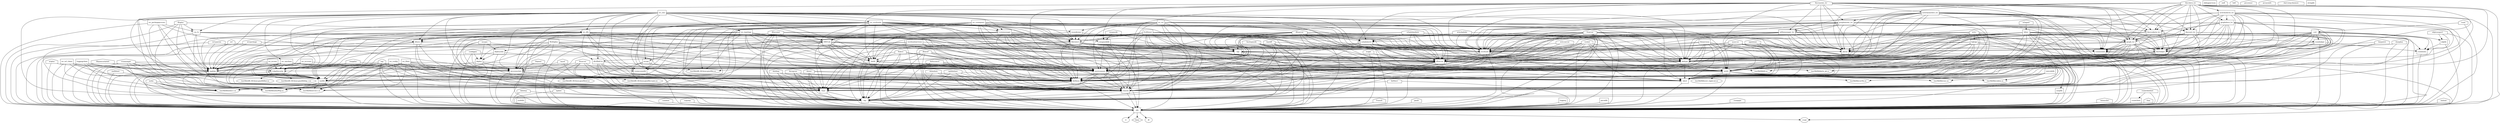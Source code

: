 digraph GG {
node [
  fontsize = "12"
];
    "node112" [ label="EclDirect" shape="polygon"];
    "node151" [ label="jlib" shape="polygon"];
    "node112" -> "node151" // EclDirect -> jlib
    "node152" [ label="lzma" shape="diamond"];
    "node151" -> "node152" // jlib -> lzma
    "node187" [ label="dl" shape="ellipse"];
    "node151" -> "node187" // jlib -> dl
    "node179" [ label="crypt" shape="ellipse"];
    "node151" -> "node179" // jlib -> crypt
    "node188" [ label="rt" shape="ellipse"];
    "node151" -> "node188" // jlib -> rt
    "node160" [ label="xmllib" shape="polygon"];
    "node112" -> "node160" // EclDirect -> xmllib
    "node180" [ label="/usr/lib/libxalan-c.so" shape="ellipse"];
    "node160" -> "node180" // xmllib -> /usr/lib/libxalan-c.so
    "node181" [ label="/usr/lib/libxalanMsg.so" shape="ellipse"];
    "node160" -> "node181" // xmllib -> /usr/lib/libxalanMsg.so
    "node182" [ label="/usr/lib/libxerces-c.so" shape="ellipse"];
    "node160" -> "node182" // xmllib -> /usr/lib/libxerces-c.so
    "node160" -> "node151" // xmllib -> jlib
    "node110" [ label="esphttp" shape="polygon"];
    "node112" -> "node110" // EclDirect -> esphttp
    "node110" -> "node180" // esphttp -> /usr/lib/libxalan-c.so
    "node110" -> "node181" // esphttp -> /usr/lib/libxalanMsg.so
    "node110" -> "node182" // esphttp -> /usr/lib/libxerces-c.so
    "node110" -> "node151" // esphttp -> jlib
    "node110" -> "node160" // esphttp -> xmllib
    "node155" [ label="LdapSecurity" shape="polygon"];
    "node112" -> "node155" // EclDirect -> LdapSecurity
    "node155" -> "node151" // LdapSecurity -> jlib
    "node189" [ label="/usr/lib/x86_64-linux-gnu/libldap_r.so" shape="ellipse"];
    "node155" -> "node189" // LdapSecurity -> /usr/lib/x86_64-linux-gnu/libldap_r.so
    "node190" [ label="/usr/lib/x86_64-linux-gnu/liblber.so" shape="ellipse"];
    "node155" -> "node190" // LdapSecurity -> /usr/lib/x86_64-linux-gnu/liblber.so
    "node153" [ label="mp" shape="polygon"];
    "node112" -> "node153" // EclDirect -> mp
    "node153" -> "node151" // mp -> jlib
    "node149" [ label="hrpc" shape="polygon"];
    "node112" -> "node149" // EclDirect -> hrpc
    "node149" -> "node151" // hrpc -> jlib
    "node149" -> "node153" // hrpc -> mp
    "node59" [ label="remote" shape="polygon"];
    "node112" -> "node59" // EclDirect -> remote
    "node59" -> "node151" // remote -> jlib
    "node59" -> "node153" // remote -> mp
    "node66" [ label="dalibase" shape="polygon"];
    "node112" -> "node66" // EclDirect -> dalibase
    "node66" -> "node151" // dalibase -> jlib
    "node66" -> "node153" // dalibase -> mp
    "node66" -> "node149" // dalibase -> hrpc
    "node66" -> "node59" // dalibase -> remote
    "node55" [ label="environment" shape="polygon"];
    "node112" -> "node55" // EclDirect -> environment
    "node55" -> "node151" // environment -> jlib
    "node55" -> "node153" // environment -> mp
    "node55" -> "node59" // environment -> remote
    "node55" -> "node66" // environment -> dalibase
    "node54" [ label="dllserver" shape="polygon"];
    "node112" -> "node54" // EclDirect -> dllserver
    "node176" [ label="/usr/lib/x86_64-linux-gnu/libz.so" shape="ellipse"];
    "node54" -> "node176" // dllserver -> /usr/lib/x86_64-linux-gnu/libz.so
    "node54" -> "node151" // dllserver -> jlib
    "node54" -> "node153" // dllserver -> mp
    "node54" -> "node149" // dllserver -> hrpc
    "node146" [ label="eclrtl" shape="polygon"];
    "node54" -> "node146" // dllserver -> eclrtl
    "node186" [ label="/usr/lib/libboost_regex-mt.so" shape="ellipse"];
    "node146" -> "node186" // eclrtl -> /usr/lib/libboost_regex-mt.so
    "node183" [ label="/usr/lib/libicuuc.so" shape="ellipse"];
    "node146" -> "node183" // eclrtl -> /usr/lib/libicuuc.so
    "node184" [ label="/usr/lib/libicui18n.so" shape="ellipse"];
    "node146" -> "node184" // eclrtl -> /usr/lib/libicui18n.so
    "node185" [ label="/usr/lib/libicudata.so" shape="ellipse"];
    "node146" -> "node185" // eclrtl -> /usr/lib/libicudata.so
    "node146" -> "node151" // eclrtl -> jlib
    "node147" [ label="nbcd" shape="polygon"];
    "node146" -> "node147" // eclrtl -> nbcd
    "node147" -> "node151" // nbcd -> jlib
    "node54" -> "node59" // dllserver -> remote
    "node54" -> "node66" // dllserver -> dalibase
    "node54" -> "node55" // dllserver -> environment
    "node177" [ label="/usr/lib/libbfd.so" shape="ellipse"];
    "node54" -> "node177" // dllserver -> /usr/lib/libbfd.so
    "node178" [ label="/usr/lib/libiberty_pic.a" shape="ellipse"];
    "node54" -> "node178" // dllserver -> /usr/lib/libiberty_pic.a
    "node112" -> "node147" // EclDirect -> nbcd
    "node112" -> "node146" // EclDirect -> eclrtl
    "node53" [ label="deftype" shape="polygon"];
    "node112" -> "node53" // EclDirect -> deftype
    "node53" -> "node151" // deftype -> jlib
    "node53" -> "node147" // deftype -> nbcd
    "node53" -> "node146" // deftype -> eclrtl
    "node64" [ label="workunit" shape="polygon"];
    "node112" -> "node64" // EclDirect -> workunit
    "node64" -> "node151" // workunit -> jlib
    "node64" -> "node66" // workunit -> dalibase
    "node64" -> "node54" // workunit -> dllserver
    "node64" -> "node147" // workunit -> nbcd
    "node64" -> "node146" // workunit -> eclrtl
    "node64" -> "node53" // workunit -> deftype
    "node150" [ label="jhtree" shape="polygon"];
    "node112" -> "node150" // EclDirect -> jhtree
    "node150" -> "node151" // jhtree -> jlib
    "node99" [ label="hql" shape="polygon"];
    "node112" -> "node99" // EclDirect -> hql
    "node99" -> "node151" // hql -> jlib
    "node99" -> "node147" // hql -> nbcd
    "node99" -> "node146" // hql -> eclrtl
    "node99" -> "node53" // hql -> deftype
    "node56" [ label="fileview2" shape="polygon"];
    "node112" -> "node56" // EclDirect -> fileview2
    "node56" -> "node151" // fileview2 -> jlib
    "node56" -> "node153" // fileview2 -> mp
    "node56" -> "node149" // fileview2 -> hrpc
    "node56" -> "node59" // fileview2 -> remote
    "node56" -> "node147" // fileview2 -> nbcd
    "node56" -> "node146" // fileview2 -> eclrtl
    "node56" -> "node150" // fileview2 -> jhtree
    "node56" -> "node66" // fileview2 -> dalibase
    "node56" -> "node55" // fileview2 -> environment
    "node56" -> "node54" // fileview2 -> dllserver
    "node56" -> "node53" // fileview2 -> deftype
    "node56" -> "node64" // fileview2 -> workunit
    "node63" [ label="thorhelper" shape="polygon"];
    "node56" -> "node63" // fileview2 -> thorhelper
    "node63" -> "node151" // thorhelper -> jlib
    "node63" -> "node147" // thorhelper -> nbcd
    "node63" -> "node146" // thorhelper -> eclrtl
    "node63" -> "node53" // thorhelper -> deftype
    "node156" [ label="securesocket" shape="polygon"];
    "node63" -> "node156" // thorhelper -> securesocket
    "node156" -> "node151" // securesocket -> jlib
    "node191" [ label="/usr/lib/x86_64-linux-gnu/libssl.so" shape="ellipse"];
    "node156" -> "node191" // securesocket -> /usr/lib/x86_64-linux-gnu/libssl.so
    "node192" [ label="/usr/lib/x86_64-linux-gnu/libcrypto.so" shape="ellipse"];
    "node156" -> "node192" // securesocket -> /usr/lib/x86_64-linux-gnu/libcrypto.so
    "node56" -> "node99" // fileview2 -> hql
    "node112" -> "node156" // EclDirect -> securesocket
    "node127" [ label="SMCLib" shape="polygon"];
    "node127" -> "node151" // SMCLib -> jlib
    "node127" -> "node59" // SMCLib -> remote
    "node127" -> "node160" // SMCLib -> xmllib
    "node127" -> "node110" // SMCLib -> esphttp
    "node127" -> "node66" // SMCLib -> dalibase
    "node127" -> "node55" // SMCLib -> environment
    "node78" [ label="dalift" shape="polygon"];
    "node127" -> "node78" // SMCLib -> dalift
    "node78" -> "node151" // dalift -> jlib
    "node78" -> "node153" // dalift -> mp
    "node78" -> "node149" // dalift -> hrpc
    "node78" -> "node59" // dalift -> remote
    "node78" -> "node66" // dalift -> dalibase
    "node78" -> "node55" // dalift -> environment
    "node127" -> "node54" // SMCLib -> dllserver
    "node127" -> "node147" // SMCLib -> nbcd
    "node127" -> "node146" // SMCLib -> eclrtl
    "node127" -> "node53" // SMCLib -> deftype
    "node127" -> "node64" // SMCLib -> workunit
    "node125" [ label="WsDeploy" shape="polygon"];
    "node125" -> "node151" // WsDeploy -> jlib
    "node125" -> "node160" // WsDeploy -> xmllib
    "node125" -> "node110" // WsDeploy -> esphttp
    "node125" -> "node66" // WsDeploy -> dalibase
    "node125" -> "node55" // WsDeploy -> environment
    "node125" -> "node54" // WsDeploy -> dllserver
    "node125" -> "node146" // WsDeploy -> eclrtl
    "node125" -> "node99" // WsDeploy -> hql
    "node125" -> "node156" // WsDeploy -> securesocket
    "node87" [ label="deploy" shape="polygon"];
    "node125" -> "node87" // WsDeploy -> deploy
    "node87" -> "node151" // deploy -> jlib
    "node87" -> "node55" // deploy -> environment
    "node87" -> "node160" // deploy -> xmllib
    "node87" -> "node156" // deploy -> securesocket
    "node88" [ label="deployutils" shape="polygon"];
    "node125" -> "node88" // WsDeploy -> deployutils
    "node88" -> "node151" // deployutils -> jlib
    "node88" -> "node55" // deployutils -> environment
    "node88" -> "node160" // deployutils -> xmllib
    "node88" -> "node87" // deployutils -> deploy
    "node162" [ label="activitymasters_lcr" shape="polygon"];
    "node162" -> "node151" // activitymasters_lcr -> jlib
    "node162" -> "node59" // activitymasters_lcr -> remote
    "node169" [ label="thorsort_lcr" shape="polygon"];
    "node162" -> "node169" // activitymasters_lcr -> thorsort_lcr
    "node169" -> "node151" // thorsort_lcr -> jlib
    "node169" -> "node146" // thorsort_lcr -> eclrtl
    "node52" [ label="commonext" shape="polygon"];
    "node169" -> "node52" // thorsort_lcr -> commonext
    "node52" -> "node151" // commonext -> jlib
    "node169" -> "node63" // thorsort_lcr -> thorhelper
    "node169" -> "node153" // thorsort_lcr -> mp
    "node169" -> "node66" // thorsort_lcr -> dalibase
    "node164" [ label="graph_lcr" shape="polygon"];
    "node169" -> "node164" // thorsort_lcr -> graph_lcr
    "node164" -> "node151" // graph_lcr -> jlib
    "node164" -> "node150" // graph_lcr -> jhtree
    "node164" -> "node59" // graph_lcr -> remote
    "node164" -> "node66" // graph_lcr -> dalibase
    "node164" -> "node55" // graph_lcr -> environment
    "node164" -> "node54" // graph_lcr -> dllserver
    "node164" -> "node147" // graph_lcr -> nbcd
    "node164" -> "node146" // graph_lcr -> eclrtl
    "node164" -> "node53" // graph_lcr -> deftype
    "node164" -> "node64" // graph_lcr -> workunit
    "node164" -> "node52" // graph_lcr -> commonext
    "node164" -> "node63" // graph_lcr -> thorhelper
    "node162" -> "node52" // activitymasters_lcr -> commonext
    "node162" -> "node150" // activitymasters_lcr -> jhtree
    "node162" -> "node147" // activitymasters_lcr -> nbcd
    "node162" -> "node146" // activitymasters_lcr -> eclrtl
    "node162" -> "node53" // activitymasters_lcr -> deftype
    "node162" -> "node63" // activitymasters_lcr -> thorhelper
    "node162" -> "node66" // activitymasters_lcr -> dalibase
    "node162" -> "node55" // activitymasters_lcr -> environment
    "node162" -> "node54" // activitymasters_lcr -> dllserver
    "node162" -> "node64" // activitymasters_lcr -> workunit
    "node171" [ label="thorcodectx_lcr" shape="polygon"];
    "node162" -> "node171" // activitymasters_lcr -> thorcodectx_lcr
    "node171" -> "node164" // thorcodectx_lcr -> graph_lcr
    "node171" -> "node151" // thorcodectx_lcr -> jlib
    "node171" -> "node147" // thorcodectx_lcr -> nbcd
    "node171" -> "node146" // thorcodectx_lcr -> eclrtl
    "node171" -> "node53" // thorcodectx_lcr -> deftype
    "node171" -> "node63" // thorcodectx_lcr -> thorhelper
    "node171" -> "node59" // thorcodectx_lcr -> remote
    "node171" -> "node66" // thorcodectx_lcr -> dalibase
    "node171" -> "node55" // thorcodectx_lcr -> environment
    "node171" -> "node54" // thorcodectx_lcr -> dllserver
    "node171" -> "node64" // thorcodectx_lcr -> workunit
    "node162" -> "node164" // activitymasters_lcr -> graph_lcr
    "node162" -> "node78" // activitymasters_lcr -> dalift
    "node168" [ label="mfilemanager_lcr" shape="polygon"];
    "node162" -> "node168" // activitymasters_lcr -> mfilemanager_lcr
    "node168" -> "node151" // mfilemanager_lcr -> jlib
    "node168" -> "node59" // mfilemanager_lcr -> remote
    "node168" -> "node66" // mfilemanager_lcr -> dalibase
    "node168" -> "node55" // mfilemanager_lcr -> environment
    "node168" -> "node78" // mfilemanager_lcr -> dalift
    "node168" -> "node54" // mfilemanager_lcr -> dllserver
    "node168" -> "node147" // mfilemanager_lcr -> nbcd
    "node168" -> "node146" // mfilemanager_lcr -> eclrtl
    "node168" -> "node53" // mfilemanager_lcr -> deftype
    "node168" -> "node64" // mfilemanager_lcr -> workunit
    "node168" -> "node150" // mfilemanager_lcr -> jhtree
    "node168" -> "node52" // mfilemanager_lcr -> commonext
    "node168" -> "node164" // mfilemanager_lcr -> graph_lcr
    "node165" [ label="graphmaster_lcr" shape="polygon"];
    "node162" -> "node165" // activitymasters_lcr -> graphmaster_lcr
    "node165" -> "node151" // graphmaster_lcr -> jlib
    "node165" -> "node52" // graphmaster_lcr -> commonext
    "node165" -> "node150" // graphmaster_lcr -> jhtree
    "node165" -> "node147" // graphmaster_lcr -> nbcd
    "node165" -> "node146" // graphmaster_lcr -> eclrtl
    "node165" -> "node53" // graphmaster_lcr -> deftype
    "node165" -> "node63" // graphmaster_lcr -> thorhelper
    "node165" -> "node59" // graphmaster_lcr -> remote
    "node165" -> "node66" // graphmaster_lcr -> dalibase
    "node165" -> "node55" // graphmaster_lcr -> environment
    "node165" -> "node54" // graphmaster_lcr -> dllserver
    "node165" -> "node64" // graphmaster_lcr -> workunit
    "node165" -> "node171" // graphmaster_lcr -> thorcodectx_lcr
    "node165" -> "node164" // graphmaster_lcr -> graph_lcr
    "node165" -> "node78" // graphmaster_lcr -> dalift
    "node165" -> "node168" // graphmaster_lcr -> mfilemanager_lcr
    "node163" [ label="activityslaves_lcr" shape="polygon"];
    "node163" -> "node151" // activityslaves_lcr -> jlib
    "node163" -> "node169" // activityslaves_lcr -> thorsort_lcr
    "node163" -> "node52" // activityslaves_lcr -> commonext
    "node163" -> "node147" // activityslaves_lcr -> nbcd
    "node163" -> "node146" // activityslaves_lcr -> eclrtl
    "node163" -> "node53" // activityslaves_lcr -> deftype
    "node163" -> "node63" // activityslaves_lcr -> thorhelper
    "node163" -> "node59" // activityslaves_lcr -> remote
    "node163" -> "node66" // activityslaves_lcr -> dalibase
    "node163" -> "node55" // activityslaves_lcr -> environment
    "node163" -> "node54" // activityslaves_lcr -> dllserver
    "node163" -> "node64" // activityslaves_lcr -> workunit
    "node163" -> "node171" // activityslaves_lcr -> thorcodectx_lcr
    "node163" -> "node150" // activityslaves_lcr -> jhtree
    "node163" -> "node164" // activityslaves_lcr -> graph_lcr
    "node166" [ label="graphslave_lcr" shape="polygon"];
    "node163" -> "node166" // activityslaves_lcr -> graphslave_lcr
    "node166" -> "node151" // graphslave_lcr -> jlib
    "node166" -> "node52" // graphslave_lcr -> commonext
    "node166" -> "node147" // graphslave_lcr -> nbcd
    "node166" -> "node146" // graphslave_lcr -> eclrtl
    "node166" -> "node53" // graphslave_lcr -> deftype
    "node166" -> "node63" // graphslave_lcr -> thorhelper
    "node166" -> "node59" // graphslave_lcr -> remote
    "node166" -> "node66" // graphslave_lcr -> dalibase
    "node166" -> "node55" // graphslave_lcr -> environment
    "node166" -> "node54" // graphslave_lcr -> dllserver
    "node166" -> "node64" // graphslave_lcr -> workunit
    "node166" -> "node171" // graphslave_lcr -> thorcodectx_lcr
    "node166" -> "node150" // graphslave_lcr -> jhtree
    "node166" -> "node164" // graphslave_lcr -> graph_lcr
    "node90" [ label="agentexec" shape="house"];
    "node90" -> "node151" // agentexec -> jlib
    "node90" -> "node66" // agentexec -> dalibase
    "node90" -> "node146" // agentexec -> eclrtl
    "node90" -> "node64" // agentexec -> workunit
    "node130" [ label="auditlib" shape="polygon"];
    "node130" -> "node151" // auditlib -> jlib
    "node38" [ label="backupnode" shape="house"];
    "node38" -> "node151" // backupnode -> jlib
    "node38" -> "node150" // backupnode -> jhtree
    "node38" -> "node59" // backupnode -> remote
    "node38" -> "node153" // backupnode -> mp
    "node38" -> "node66" // backupnode -> dalibase
    "node138" [ label="ccd" shape="polygon"];
    "node138" -> "node151" // ccd -> jlib
    "node138" -> "node147" // ccd -> nbcd
    "node142" [ label="roxiemem" shape="polygon"];
    "node138" -> "node142" // ccd -> roxiemem
    "node142" -> "node151" // roxiemem -> jlib
    "node144" [ label="udplib" shape="polygon"];
    "node138" -> "node144" // ccd -> udplib
    "node144" -> "node151" // udplib -> jlib
    "node144" -> "node142" // udplib -> roxiemem
    "node138" -> "node59" // ccd -> remote
    "node138" -> "node146" // ccd -> eclrtl
    "node138" -> "node66" // ccd -> dalibase
    "node138" -> "node53" // ccd -> deftype
    "node138" -> "node156" // ccd -> securesocket
    "node138" -> "node63" // ccd -> thorhelper
    "node138" -> "node150" // ccd -> jhtree
    "node138" -> "node55" // ccd -> environment
    "node138" -> "node54" // ccd -> dllserver
    "node61" [ label="roxiehelper" shape="polygon"];
    "node138" -> "node61" // ccd -> roxiehelper
    "node61" -> "node151" // roxiehelper -> jlib
    "node61" -> "node146" // roxiehelper -> eclrtl
    "node61" -> "node63" // roxiehelper -> thorhelper
    "node61" -> "node142" // roxiehelper -> roxiemem
    "node61" -> "node66" // roxiehelper -> dalibase
    "node138" -> "node64" // ccd -> workunit
    "node39" [ label="combine" shape="house"];
    "node39" -> "node151" // combine -> jlib
    "node86" [ label="configgen" shape="house"];
    "node86" -> "node87" // configgen -> deploy
    "node86" -> "node151" // configgen -> jlib
    "node86" -> "node55" // configgen -> environment
    "node86" -> "node156" // configgen -> securesocket
    "node49" [ label="copyexp" shape="house"];
    "node49" -> "node151" // copyexp -> jlib
    "node67" [ label="dafilesrv" shape="house"];
    "node67" -> "node151" // dafilesrv -> jlib
    "node67" -> "node59" // dafilesrv -> remote
    "node68" [ label="dafscontrol" shape="house"];
    "node68" -> "node151" // dafscontrol -> jlib
    "node68" -> "node153" // dafscontrol -> mp
    "node68" -> "node149" // dafscontrol -> hrpc
    "node68" -> "node59" // dafscontrol -> remote
    "node68" -> "node66" // dafscontrol -> dalibase
    "node68" -> "node55" // dafscontrol -> environment
    "node81" [ label="daliadmin" shape="house"];
    "node81" -> "node151" // daliadmin -> jlib
    "node81" -> "node153" // daliadmin -> mp
    "node81" -> "node59" // daliadmin -> remote
    "node81" -> "node66" // daliadmin -> dalibase
    "node69" [ label="dalidiag" shape="house"];
    "node69" -> "node151" // dalidiag -> jlib
    "node69" -> "node153" // dalidiag -> mp
    "node69" -> "node149" // dalidiag -> hrpc
    "node69" -> "node59" // dalidiag -> remote
    "node69" -> "node66" // dalidiag -> dalibase
    "node70" [ label="dalistop" shape="house"];
    "node70" -> "node151" // dalistop -> jlib
    "node70" -> "node153" // dalistop -> mp
    "node80" [ label="daregress" shape="house"];
    "node80" -> "node151" // daregress -> jlib
    "node80" -> "node153" // daregress -> mp
    "node80" -> "node149" // daregress -> hrpc
    "node80" -> "node59" // daregress -> remote
    "node80" -> "node66" // daregress -> dalibase
    "node82" [ label="daserver" shape="house"];
    "node82" -> "node151" // daserver -> jlib
    "node82" -> "node155" // daserver -> LdapSecurity
    "node82" -> "node153" // daserver -> mp
    "node82" -> "node149" // daserver -> hrpc
    "node82" -> "node59" // daserver -> remote
    "node82" -> "node66" // daserver -> dalibase
    "node71" [ label="datest" shape="house"];
    "node71" -> "node151" // datest -> jlib
    "node71" -> "node153" // datest -> mp
    "node71" -> "node149" // datest -> hrpc
    "node71" -> "node59" // datest -> remote
    "node71" -> "node66" // datest -> dalibase
    "node131" [ label="debugservices" shape="polygon"];
    "node77" [ label="dfuXRefLib" shape="polygon"];
    "node77" -> "node151" // dfuXRefLib -> jlib
    "node77" -> "node153" // dfuXRefLib -> mp
    "node77" -> "node149" // dfuXRefLib -> hrpc
    "node77" -> "node59" // dfuXRefLib -> remote
    "node77" -> "node66" // dfuXRefLib -> dalibase
    "node77" -> "node55" // dfuXRefLib -> environment
    "node75" [ label="dfuplus" shape="house"];
    "node75" -> "node151" // dfuplus -> jlib
    "node75" -> "node59" // dfuplus -> remote
    "node75" -> "node160" // dfuplus -> xmllib
    "node75" -> "node110" // dfuplus -> esphttp
    "node119" [ label="ws_fs" shape="polygon"];
    "node75" -> "node119" // dfuplus -> ws_fs
    "node119" -> "node151" // ws_fs -> jlib
    "node119" -> "node110" // ws_fs -> esphttp
    "node119" -> "node66" // ws_fs -> dalibase
    "node119" -> "node55" // ws_fs -> environment
    "node119" -> "node127" // ws_fs -> SMCLib
    "node74" [ label="dfuwu" shape="polygon"];
    "node119" -> "node74" // ws_fs -> dfuwu
    "node74" -> "node64" // dfuwu -> workunit
    "node74" -> "node151" // dfuwu -> jlib
    "node74" -> "node153" // dfuwu -> mp
    "node74" -> "node149" // dfuwu -> hrpc
    "node74" -> "node59" // dfuwu -> remote
    "node74" -> "node66" // dfuwu -> dalibase
    "node116" [ label="ws_dfu" shape="polygon"];
    "node75" -> "node116" // dfuplus -> ws_dfu
    "node116" -> "node151" // ws_dfu -> jlib
    "node116" -> "node153" // ws_dfu -> mp
    "node116" -> "node149" // ws_dfu -> hrpc
    "node116" -> "node59" // ws_dfu -> remote
    "node116" -> "node147" // ws_dfu -> nbcd
    "node116" -> "node146" // ws_dfu -> eclrtl
    "node116" -> "node150" // ws_dfu -> jhtree
    "node116" -> "node66" // ws_dfu -> dalibase
    "node116" -> "node55" // ws_dfu -> environment
    "node116" -> "node54" // ws_dfu -> dllserver
    "node116" -> "node53" // ws_dfu -> deftype
    "node116" -> "node64" // ws_dfu -> workunit
    "node116" -> "node99" // ws_dfu -> hql
    "node116" -> "node56" // ws_dfu -> fileview2
    "node116" -> "node160" // ws_dfu -> xmllib
    "node116" -> "node110" // ws_dfu -> esphttp
    "node116" -> "node78" // ws_dfu -> dalift
    "node116" -> "node127" // ws_dfu -> SMCLib
    "node116" -> "node77" // ws_dfu -> dfuXRefLib
    "node116" -> "node155" // ws_dfu -> LdapSecurity
    "node116" -> "node74" // ws_dfu -> dfuwu
    "node116" -> "node156" // ws_dfu -> securesocket
    "node60" [ label="roxiecommlib" shape="polygon"];
    "node116" -> "node60" // ws_dfu -> roxiecommlib
    "node60" -> "node151" // roxiecommlib -> jlib
    "node73" [ label="dfuserver" shape="house"];
    "node73" -> "node151" // dfuserver -> jlib
    "node73" -> "node153" // dfuserver -> mp
    "node73" -> "node149" // dfuserver -> hrpc
    "node73" -> "node59" // dfuserver -> remote
    "node73" -> "node66" // dfuserver -> dalibase
    "node73" -> "node55" // dfuserver -> environment
    "node73" -> "node54" // dfuserver -> dllserver
    "node73" -> "node147" // dfuserver -> nbcd
    "node73" -> "node146" // dfuserver -> eclrtl
    "node73" -> "node53" // dfuserver -> deftype
    "node73" -> "node64" // dfuserver -> workunit
    "node103" [ label="schedulectrl" shape="polygon"];
    "node73" -> "node103" // dfuserver -> schedulectrl
    "node103" -> "node151" // schedulectrl -> jlib
    "node103" -> "node59" // schedulectrl -> remote
    "node103" -> "node66" // schedulectrl -> dalibase
    "node103" -> "node55" // schedulectrl -> environment
    "node103" -> "node54" // schedulectrl -> dllserver
    "node103" -> "node147" // schedulectrl -> nbcd
    "node103" -> "node146" // schedulectrl -> eclrtl
    "node103" -> "node53" // schedulectrl -> deftype
    "node103" -> "node64" // schedulectrl -> workunit
    "node73" -> "node78" // dfuserver -> dalift
    "node73" -> "node150" // dfuserver -> jhtree
    "node73" -> "node74" // dfuserver -> dfuwu
    "node72" [ label="dfuwutest" shape="house"];
    "node72" -> "node64" // dfuwutest -> workunit
    "node72" -> "node151" // dfuwutest -> jlib
    "node72" -> "node153" // dfuwutest -> mp
    "node72" -> "node149" // dfuwutest -> hrpc
    "node72" -> "node59" // dfuwutest -> remote
    "node72" -> "node66" // dfuwutest -> dalibase
    "node72" -> "node74" // dfuwutest -> dfuwu
    "node72" -> "node55" // dfuwutest -> environment
    "node76" [ label="dfuxref" shape="house"];
    "node76" -> "node151" // dfuxref -> jlib
    "node76" -> "node153" // dfuxref -> mp
    "node76" -> "node149" // dfuxref -> hrpc
    "node76" -> "node59" // dfuxref -> remote
    "node76" -> "node66" // dfuxref -> dalibase
    "node76" -> "node55" // dfuxref -> environment
    "node76" -> "node77" // dfuxref -> dfuXRefLib
    "node40" [ label="dumpkey" shape="house"];
    "node40" -> "node151" // dumpkey -> jlib
    "node40" -> "node150" // dumpkey -> jhtree
    "node94" [ label="ecl" shape="house"];
    "node94" -> "node151" // ecl -> jlib
    "node94" -> "node110" // ecl -> esphttp
    "node94" -> "node64" // ecl -> workunit
    "node98" [ label="ecl-package" shape="house"];
    "node98" -> "node151" // ecl-package -> jlib
    "node98" -> "node110" // ecl-package -> esphttp
    "node98" -> "node64" // ecl-package -> workunit
    "node95" [ label="ecl-queries" shape="house"];
    "node95" -> "node151" // ecl-queries -> jlib
    "node95" -> "node110" // ecl-queries -> esphttp
    "node95" -> "node64" // ecl-queries -> workunit
    "node91" [ label="eclagent" shape="house"];
    "node101" [ label="hthor" shape="polygon"];
    "node91" -> "node101" // eclagent -> hthor
    "node101" -> "node151" // hthor -> jlib
    "node101" -> "node153" // hthor -> mp
    "node101" -> "node149" // hthor -> hrpc
    "node101" -> "node59" // hthor -> remote
    "node101" -> "node66" // hthor -> dalibase
    "node101" -> "node55" // hthor -> environment
    "node101" -> "node54" // hthor -> dllserver
    "node101" -> "node147" // hthor -> nbcd
    "node101" -> "node146" // hthor -> eclrtl
    "node101" -> "node53" // hthor -> deftype
    "node101" -> "node64" // hthor -> workunit
    "node101" -> "node150" // hthor -> jhtree
    "node101" -> "node156" // hthor -> securesocket
    "node101" -> "node63" // hthor -> thorhelper
    "node101" -> "node142" // hthor -> roxiemem
    "node101" -> "node61" // hthor -> roxiehelper
    "node101" -> "node52" // hthor -> commonext
    "node101" -> "node103" // hthor -> schedulectrl
    "node92" [ label="eclcc" shape="house"];
    "node92" -> "node151" // eclcc -> jlib
    "node92" -> "node147" // eclcc -> nbcd
    "node92" -> "node146" // eclcc -> eclrtl
    "node92" -> "node53" // eclcc -> deftype
    "node92" -> "node99" // eclcc -> hql
    "node92" -> "node52" // eclcc -> commonext
    "node92" -> "node59" // eclcc -> remote
    "node92" -> "node66" // eclcc -> dalibase
    "node92" -> "node55" // eclcc -> environment
    "node92" -> "node54" // eclcc -> dllserver
    "node92" -> "node64" // eclcc -> workunit
    "node92" -> "node63" // eclcc -> thorhelper
    "node100" [ label="hqlcpp" shape="polygon"];
    "node92" -> "node100" // eclcc -> hqlcpp
    "node100" -> "node151" // hqlcpp -> jlib
    "node100" -> "node147" // hqlcpp -> nbcd
    "node100" -> "node146" // hqlcpp -> eclrtl
    "node100" -> "node53" // hqlcpp -> deftype
    "node100" -> "node63" // hqlcpp -> thorhelper
    "node100" -> "node99" // hqlcpp -> hql
    "node100" -> "node64" // hqlcpp -> workunit
    "node100" -> "node177" // hqlcpp -> /usr/lib/libbfd.so
    "node100" -> "node178" // hqlcpp -> /usr/lib/libiberty_pic.a
    "node93" [ label="eclccserver" shape="house"];
    "node93" -> "node151" // eclccserver -> jlib
    "node93" -> "node64" // eclccserver -> workunit
    "node97" [ label="eclplus" shape="house"];
    "node97" -> "node151" // eclplus -> jlib
    "node97" -> "node110" // eclplus -> esphttp
    "node96" [ label="eclscheduler" shape="house"];
    "node96" -> "node151" // eclscheduler -> jlib
    "node96" -> "node103" // eclscheduler -> schedulectrl
    "node96" -> "node64" // eclscheduler -> workunit
    "node89" [ label="envgen" shape="house"];
    "node89" -> "node87" // envgen -> deploy
    "node89" -> "node88" // envgen -> deployutils
    "node89" -> "node151" // envgen -> jlib
    "node89" -> "node55" // envgen -> environment
    "node89" -> "node156" // envgen -> securesocket
    "node36" [ label="esdl" shape="house"];
    "node109" [ label="esp" shape="house"];
    "node109" -> "node151" // esp -> jlib
    "node109" -> "node153" // esp -> mp
    "node109" -> "node180" // esp -> /usr/lib/libxalan-c.so
    "node109" -> "node181" // esp -> /usr/lib/libxalanMsg.so
    "node109" -> "node182" // esp -> /usr/lib/libxerces-c.so
    "node109" -> "node160" // esp -> xmllib
    "node109" -> "node110" // esp -> esphttp
    "node109" -> "node149" // esp -> hrpc
    "node109" -> "node59" // esp -> remote
    "node109" -> "node66" // esp -> dalibase
    "node109" -> "node55" // esp -> environment
    "node132" [ label="fileservices" shape="polygon"];
    "node132" -> "node151" // fileservices -> jlib
    "node132" -> "node59" // fileservices -> remote
    "node132" -> "node66" // fileservices -> dalibase
    "node132" -> "node55" // fileservices -> environment
    "node132" -> "node54" // fileservices -> dllserver
    "node132" -> "node147" // fileservices -> nbcd
    "node132" -> "node146" // fileservices -> eclrtl
    "node132" -> "node53" // fileservices -> deftype
    "node132" -> "node64" // fileservices -> workunit
    "node105" [ label="soaplib" shape="polygon"];
    "node132" -> "node105" // fileservices -> soaplib
    "node105" -> "node151" // soaplib -> jlib
    "node148" [ label="frunssh" shape="house"];
    "node148" -> "node151" // frunssh -> jlib
    "node79" [ label="ftslave" shape="house"];
    "node79" -> "node151" // ftslave -> jlib
    "node79" -> "node153" // ftslave -> mp
    "node79" -> "node149" // ftslave -> hrpc
    "node79" -> "node59" // ftslave -> remote
    "node79" -> "node66" // ftslave -> dalibase
    "node79" -> "node55" // ftslave -> environment
    "node79" -> "node78" // ftslave -> dalift
    "node57" [ label="fvserver" shape="house"];
    "node57" -> "node151" // fvserver -> jlib
    "node57" -> "node153" // fvserver -> mp
    "node57" -> "node149" // fvserver -> hrpc
    "node57" -> "node59" // fvserver -> remote
    "node57" -> "node66" // fvserver -> dalibase
    "node57" -> "node55" // fvserver -> environment
    "node57" -> "node54" // fvserver -> dllserver
    "node57" -> "node150" // fvserver -> jhtree
    "node57" -> "node147" // fvserver -> nbcd
    "node57" -> "node146" // fvserver -> eclrtl
    "node57" -> "node53" // fvserver -> deftype
    "node57" -> "node64" // fvserver -> workunit
    "node57" -> "node99" // fvserver -> hql
    "node57" -> "node56" // fvserver -> fileview2
    "node50" [ label="genht" shape="house"];
    "node50" -> "node151" // genht -> jlib
    "node37" [ label="hidl" shape="house"];
    "node128" [ label="httptest" shape="house"];
    "node128" -> "node151" // httptest -> jlib
    "node128" -> "node156" // httptest -> securesocket
    "node41" [ label="keydiff" shape="house"];
    "node41" -> "node151" // keydiff -> jlib
    "node41" -> "node150" // keydiff -> jhtree
    "node41" -> "node153" // keydiff -> mp
    "node41" -> "node149" // keydiff -> hrpc
    "node41" -> "node59" // keydiff -> remote
    "node42" [ label="keypatch" shape="house"];
    "node42" -> "node151" // keypatch -> jlib
    "node42" -> "node150" // keypatch -> jhtree
    "node42" -> "node153" // keypatch -> mp
    "node157" [ label="ldapsecuritytest" shape="house"];
    "node157" -> "node151" // ldapsecuritytest -> jlib
    "node157" -> "node155" // ldapsecuritytest -> LdapSecurity
    "node133" [ label="logging" shape="polygon"];
    "node133" -> "node151" // logging -> jlib
    "node106" [ label="loggingclient" shape="polygon"];
    "node106" -> "node180" // loggingclient -> /usr/lib/libxalan-c.so
    "node106" -> "node181" // loggingclient -> /usr/lib/libxalanMsg.so
    "node106" -> "node182" // loggingclient -> /usr/lib/libxerces-c.so
    "node106" -> "node151" // loggingclient -> jlib
    "node106" -> "node160" // loggingclient -> xmllib
    "node106" -> "node110" // loggingclient -> esphttp
    "node154" [ label="mptest" shape="house"];
    "node154" -> "node151" // mptest -> jlib
    "node154" -> "node153" // mptest -> mp
    "node158" [ label="myssl" shape="house"];
    "node158" -> "node151" // myssl -> jlib
    "node158" -> "node156" // myssl -> securesocket
    "node134" [ label="parselib" shape="polygon"];
    "node134" -> "node151" // parselib -> jlib
    "node28" [ label="processor" shape="house"];
    "node58" [ label="prosysinfo" shape="house"];
    "node139" [ label="roxie" shape="house"];
    "node139" -> "node138" // roxie -> ccd
    "node139" -> "node151" // roxie -> jlib
    "node140" [ label="roxieclient" shape="polygon"];
    "node140" -> "node151" // roxieclient -> jlib
    "node141" [ label="roxieclienttest" shape="house"];
    "node141" -> "node151" // roxieclienttest -> jlib
    "node141" -> "node140" // roxieclienttest -> roxieclient
    "node62" [ label="roxiemanager" shape="polygon"];
    "node62" -> "node151" // roxiemanager -> jlib
    "node62" -> "node60" // roxiemanager -> roxiecommlib
    "node62" -> "node153" // roxiemanager -> mp
    "node62" -> "node149" // roxiemanager -> hrpc
    "node62" -> "node59" // roxiemanager -> remote
    "node62" -> "node66" // roxiemanager -> dalibase
    "node62" -> "node55" // roxiemanager -> environment
    "node62" -> "node54" // roxiemanager -> dllserver
    "node62" -> "node147" // roxiemanager -> nbcd
    "node62" -> "node146" // roxiemanager -> eclrtl
    "node62" -> "node53" // roxiemanager -> deftype
    "node62" -> "node64" // roxiemanager -> workunit
    "node62" -> "node150" // roxiemanager -> jhtree
    "node62" -> "node99" // roxiemanager -> hql
    "node62" -> "node56" // roxiemanager -> fileview2
    "node143" [ label="roxiepipe" shape="house"];
    "node143" -> "node151" // roxiepipe -> jlib
    "node84" [ label="saserver" shape="house"];
    "node84" -> "node179" // saserver -> crypt
    "node84" -> "node151" // saserver -> jlib
    "node84" -> "node59" // saserver -> remote
    "node84" -> "node66" // saserver -> dalibase
    "node84" -> "node55" // saserver -> environment
    "node84" -> "node54" // saserver -> dllserver
    "node84" -> "node147" // saserver -> nbcd
    "node84" -> "node146" // saserver -> eclrtl
    "node84" -> "node53" // saserver -> deftype
    "node84" -> "node64" // saserver -> workunit
    "node85" [ label="sasha" shape="house"];
    "node85" -> "node180" // sasha -> /usr/lib/libxalan-c.so
    "node85" -> "node181" // sasha -> /usr/lib/libxalanMsg.so
    "node85" -> "node182" // sasha -> /usr/lib/libxerces-c.so
    "node85" -> "node151" // sasha -> jlib
    "node85" -> "node153" // sasha -> mp
    "node102" [ label="scheduleadmin" shape="house"];
    "node102" -> "node151" // scheduleadmin -> jlib
    "node102" -> "node59" // scheduleadmin -> remote
    "node102" -> "node66" // scheduleadmin -> dalibase
    "node102" -> "node55" // scheduleadmin -> environment
    "node102" -> "node54" // scheduleadmin -> dllserver
    "node102" -> "node147" // scheduleadmin -> nbcd
    "node102" -> "node146" // scheduleadmin -> eclrtl
    "node102" -> "node53" // scheduleadmin -> deftype
    "node102" -> "node64" // scheduleadmin -> workunit
    "node102" -> "node103" // scheduleadmin -> schedulectrl
    "node129" [ label="soapplus" shape="house"];
    "node129" -> "node151" // soapplus -> jlib
    "node129" -> "node160" // soapplus -> xmllib
    "node129" -> "node156" // soapplus -> securesocket
    "node51" [ label="start-stop-daemon" shape="house"];
    "node135" [ label="stringlib" shape="polygon"];
    "node44" [ label="swapnode" shape="house"];
    "node44" -> "node151" // swapnode -> jlib
    "node45" [ label="swapnodelib" shape="polygon"];
    "node44" -> "node45" // swapnode -> swapnodelib
    "node45" -> "node151" // swapnodelib -> jlib
    "node45" -> "node59" // swapnodelib -> remote
    "node45" -> "node66" // swapnodelib -> dalibase
    "node45" -> "node64" // swapnodelib -> workunit
    "node45" -> "node55" // swapnodelib -> environment
    "node43" [ label="testsocket" shape="house"];
    "node43" -> "node151" // testsocket -> jlib
    "node167" [ label="thormaster_lcr" shape="house"];
    "node167" -> "node151" // thormaster_lcr -> jlib
    "node167" -> "node150" // thormaster_lcr -> jhtree
    "node167" -> "node59" // thormaster_lcr -> remote
    "node167" -> "node66" // thormaster_lcr -> dalibase
    "node167" -> "node55" // thormaster_lcr -> environment
    "node167" -> "node54" // thormaster_lcr -> dllserver
    "node167" -> "node147" // thormaster_lcr -> nbcd
    "node167" -> "node146" // thormaster_lcr -> eclrtl
    "node167" -> "node53" // thormaster_lcr -> deftype
    "node167" -> "node64" // thormaster_lcr -> workunit
    "node167" -> "node52" // thormaster_lcr -> commonext
    "node167" -> "node164" // thormaster_lcr -> graph_lcr
    "node167" -> "node169" // thormaster_lcr -> thorsort_lcr
    "node167" -> "node63" // thormaster_lcr -> thorhelper
    "node167" -> "node171" // thormaster_lcr -> thorcodectx_lcr
    "node167" -> "node78" // thormaster_lcr -> dalift
    "node167" -> "node168" // thormaster_lcr -> mfilemanager_lcr
    "node167" -> "node165" // thormaster_lcr -> graphmaster_lcr
    "node167" -> "node162" // thormaster_lcr -> activitymasters_lcr
    "node167" -> "node45" // thormaster_lcr -> swapnodelib
    "node170" [ label="thorslave_lcr" shape="house"];
    "node170" -> "node151" // thorslave_lcr -> jlib
    "node170" -> "node59" // thorslave_lcr -> remote
    "node170" -> "node52" // thorslave_lcr -> commonext
    "node170" -> "node66" // thorslave_lcr -> dalibase
    "node170" -> "node55" // thorslave_lcr -> environment
    "node170" -> "node54" // thorslave_lcr -> dllserver
    "node170" -> "node147" // thorslave_lcr -> nbcd
    "node170" -> "node146" // thorslave_lcr -> eclrtl
    "node170" -> "node53" // thorslave_lcr -> deftype
    "node170" -> "node64" // thorslave_lcr -> workunit
    "node170" -> "node63" // thorslave_lcr -> thorhelper
    "node170" -> "node171" // thorslave_lcr -> thorcodectx_lcr
    "node170" -> "node150" // thorslave_lcr -> jhtree
    "node170" -> "node164" // thorslave_lcr -> graph_lcr
    "node170" -> "node166" // thorslave_lcr -> graphslave_lcr
    "node170" -> "node169" // thorslave_lcr -> thorsort_lcr
    "node170" -> "node163" // thorslave_lcr -> activityslaves_lcr
    "node145" [ label="udptransport" shape="house"];
    "node145" -> "node151" // udptransport -> jlib
    "node145" -> "node142" // udptransport -> roxiemem
    "node145" -> "node144" // udptransport -> udplib
    "node136" [ label="unicodelib" shape="polygon"];
    "node136" -> "node151" // unicodelib -> jlib
    "node136" -> "node183" // unicodelib -> /usr/lib/libicuuc.so
    "node136" -> "node184" // unicodelib -> /usr/lib/libicui18n.so
    "node136" -> "node185" // unicodelib -> /usr/lib/libicudata.so
    "node83" [ label="updtdalienv" shape="house"];
    "node83" -> "node151" // updtdalienv -> jlib
    "node83" -> "node153" // updtdalienv -> mp
    "node83" -> "node59" // updtdalienv -> remote
    "node83" -> "node66" // updtdalienv -> dalibase
    "node46" [ label="vkey" shape="house"];
    "node46" -> "node151" // vkey -> jlib
    "node137" [ label="workunitservices" shape="polygon"];
    "node137" -> "node151" // workunitservices -> jlib
    "node137" -> "node153" // workunitservices -> mp
    "node137" -> "node149" // workunitservices -> hrpc
    "node137" -> "node59" // workunitservices -> remote
    "node137" -> "node66" // workunitservices -> dalibase
    "node137" -> "node55" // workunitservices -> environment
    "node137" -> "node64" // workunitservices -> workunit
    "node113" [ label="ws_access" shape="polygon"];
    "node113" -> "node151" // ws_access -> jlib
    "node113" -> "node160" // ws_access -> xmllib
    "node113" -> "node110" // ws_access -> esphttp
    "node113" -> "node155" // ws_access -> LdapSecurity
    "node113" -> "node156" // ws_access -> securesocket
    "node114" [ label="ws_account" shape="polygon"];
    "node114" -> "node151" // ws_account -> jlib
    "node114" -> "node160" // ws_account -> xmllib
    "node114" -> "node110" // ws_account -> esphttp
    "node114" -> "node155" // ws_account -> LdapSecurity
    "node114" -> "node156" // ws_account -> securesocket
    "node115" [ label="ws_config" shape="polygon"];
    "node115" -> "node151" // ws_config -> jlib
    "node115" -> "node153" // ws_config -> mp
    "node115" -> "node149" // ws_config -> hrpc
    "node115" -> "node59" // ws_config -> remote
    "node115" -> "node66" // ws_config -> dalibase
    "node115" -> "node55" // ws_config -> environment
    "node115" -> "node180" // ws_config -> /usr/lib/libxalan-c.so
    "node115" -> "node181" // ws_config -> /usr/lib/libxalanMsg.so
    "node115" -> "node182" // ws_config -> /usr/lib/libxerces-c.so
    "node115" -> "node160" // ws_config -> xmllib
    "node115" -> "node110" // ws_config -> esphttp
    "node117" [ label="ws_ecl" shape="polygon"];
    "node117" -> "node151" // ws_ecl -> jlib
    "node117" -> "node160" // ws_ecl -> xmllib
    "node117" -> "node110" // ws_ecl -> esphttp
    "node117" -> "node155" // ws_ecl -> LdapSecurity
    "node117" -> "node153" // ws_ecl -> mp
    "node117" -> "node149" // ws_ecl -> hrpc
    "node117" -> "node59" // ws_ecl -> remote
    "node117" -> "node66" // ws_ecl -> dalibase
    "node117" -> "node55" // ws_ecl -> environment
    "node117" -> "node54" // ws_ecl -> dllserver
    "node117" -> "node147" // ws_ecl -> nbcd
    "node117" -> "node146" // ws_ecl -> eclrtl
    "node117" -> "node53" // ws_ecl -> deftype
    "node117" -> "node64" // ws_ecl -> workunit
    "node65" [ label="wuwebview" shape="polygon"];
    "node117" -> "node65" // ws_ecl -> wuwebview
    "node65" -> "node151" // wuwebview -> jlib
    "node65" -> "node64" // wuwebview -> workunit
    "node65" -> "node56" // wuwebview -> fileview2
    "node65" -> "node54" // wuwebview -> dllserver
    "node65" -> "node160" // wuwebview -> xmllib
    "node117" -> "node150" // ws_ecl -> jhtree
    "node117" -> "node99" // ws_ecl -> hql
    "node117" -> "node56" // ws_ecl -> fileview2
    "node117" -> "node156" // ws_ecl -> securesocket
    "node107" [ label="ws_ecl_client" shape="polygon"];
    "node107" -> "node180" // ws_ecl_client -> /usr/lib/libxalan-c.so
    "node107" -> "node181" // ws_ecl_client -> /usr/lib/libxalanMsg.so
    "node107" -> "node182" // ws_ecl_client -> /usr/lib/libxerces-c.so
    "node107" -> "node151" // ws_ecl_client -> jlib
    "node107" -> "node160" // ws_ecl_client -> xmllib
    "node107" -> "node110" // ws_ecl_client -> esphttp
    "node118" [ label="ws_fileio" shape="polygon"];
    "node118" -> "node151" // ws_fileio -> jlib
    "node118" -> "node153" // ws_fileio -> mp
    "node118" -> "node149" // ws_fileio -> hrpc
    "node118" -> "node59" // ws_fileio -> remote
    "node118" -> "node66" // ws_fileio -> dalibase
    "node118" -> "node55" // ws_fileio -> environment
    "node118" -> "node180" // ws_fileio -> /usr/lib/libxalan-c.so
    "node118" -> "node181" // ws_fileio -> /usr/lib/libxalanMsg.so
    "node118" -> "node182" // ws_fileio -> /usr/lib/libxerces-c.so
    "node118" -> "node160" // ws_fileio -> xmllib
    "node118" -> "node110" // ws_fileio -> esphttp
    "node120" [ label="ws_machine" shape="polygon"];
    "node120" -> "node151" // ws_machine -> jlib
    "node120" -> "node60" // ws_machine -> roxiecommlib
    "node120" -> "node160" // ws_machine -> xmllib
    "node120" -> "node110" // ws_machine -> esphttp
    "node120" -> "node155" // ws_machine -> LdapSecurity
    "node120" -> "node153" // ws_machine -> mp
    "node120" -> "node149" // ws_machine -> hrpc
    "node120" -> "node59" // ws_machine -> remote
    "node120" -> "node66" // ws_machine -> dalibase
    "node120" -> "node55" // ws_machine -> environment
    "node120" -> "node156" // ws_machine -> securesocket
    "node126" [ label="ws_packageprocess" shape="polygon"];
    "node126" -> "node151" // ws_packageprocess -> jlib
    "node126" -> "node160" // ws_packageprocess -> xmllib
    "node126" -> "node110" // ws_packageprocess -> esphttp
    "node126" -> "node156" // ws_packageprocess -> securesocket
    "node126" -> "node66" // ws_packageprocess -> dalibase
    "node126" -> "node119" // ws_packageprocess -> ws_fs
    "node121" [ label="ws_roxiequery" shape="polygon"];
    "node121" -> "node151" // ws_roxiequery -> jlib
    "node121" -> "node56" // ws_roxiequery -> fileview2
    "node121" -> "node59" // ws_roxiequery -> remote
    "node121" -> "node180" // ws_roxiequery -> /usr/lib/libxalan-c.so
    "node121" -> "node181" // ws_roxiequery -> /usr/lib/libxalanMsg.so
    "node121" -> "node182" // ws_roxiequery -> /usr/lib/libxerces-c.so
    "node121" -> "node160" // ws_roxiequery -> xmllib
    "node121" -> "node110" // ws_roxiequery -> esphttp
    "node121" -> "node66" // ws_roxiequery -> dalibase
    "node121" -> "node55" // ws_roxiequery -> environment
    "node121" -> "node78" // ws_roxiequery -> dalift
    "node121" -> "node54" // ws_roxiequery -> dllserver
    "node121" -> "node147" // ws_roxiequery -> nbcd
    "node121" -> "node146" // ws_roxiequery -> eclrtl
    "node121" -> "node53" // ws_roxiequery -> deftype
    "node121" -> "node64" // ws_roxiequery -> workunit
    "node121" -> "node127" // ws_roxiequery -> SMCLib
    "node121" -> "node60" // ws_roxiequery -> roxiecommlib
    "node121" -> "node62" // ws_roxiequery -> roxiemanager
    "node122" [ label="ws_smc" shape="polygon"];
    "node122" -> "node151" // ws_smc -> jlib
    "node122" -> "node160" // ws_smc -> xmllib
    "node122" -> "node110" // ws_smc -> esphttp
    "node122" -> "node155" // ws_smc -> LdapSecurity
    "node122" -> "node153" // ws_smc -> mp
    "node122" -> "node149" // ws_smc -> hrpc
    "node122" -> "node59" // ws_smc -> remote
    "node122" -> "node66" // ws_smc -> dalibase
    "node122" -> "node55" // ws_smc -> environment
    "node122" -> "node156" // ws_smc -> securesocket
    "node122" -> "node120" // ws_smc -> ws_machine
    "node122" -> "node78" // ws_smc -> dalift
    "node122" -> "node54" // ws_smc -> dllserver
    "node122" -> "node147" // ws_smc -> nbcd
    "node122" -> "node146" // ws_smc -> eclrtl
    "node122" -> "node53" // ws_smc -> deftype
    "node122" -> "node64" // ws_smc -> workunit
    "node122" -> "node127" // ws_smc -> SMCLib
    "node122" -> "node150" // ws_smc -> jhtree
    "node122" -> "node99" // ws_smc -> hql
    "node122" -> "node56" // ws_smc -> fileview2
    "node122" -> "node77" // ws_smc -> dfuXRefLib
    "node122" -> "node74" // ws_smc -> dfuwu
    "node122" -> "node60" // ws_smc -> roxiecommlib
    "node122" -> "node116" // ws_smc -> ws_dfu
    "node122" -> "node119" // ws_smc -> ws_fs
    "node123" [ label="ws_topology" shape="polygon"];
    "node122" -> "node123" // ws_smc -> ws_topology
    "node123" -> "node151" // ws_topology -> jlib
    "node123" -> "node59" // ws_topology -> remote
    "node123" -> "node160" // ws_topology -> xmllib
    "node123" -> "node110" // ws_topology -> esphttp
    "node123" -> "node66" // ws_topology -> dalibase
    "node123" -> "node55" // ws_topology -> environment
    "node123" -> "node78" // ws_topology -> dalift
    "node123" -> "node54" // ws_topology -> dllserver
    "node123" -> "node147" // ws_topology -> nbcd
    "node123" -> "node146" // ws_topology -> eclrtl
    "node123" -> "node53" // ws_topology -> deftype
    "node123" -> "node64" // ws_topology -> workunit
    "node123" -> "node127" // ws_topology -> SMCLib
    "node123" -> "node155" // ws_topology -> LdapSecurity
    "node123" -> "node156" // ws_topology -> securesocket
    "node123" -> "node45" // ws_topology -> swapnodelib
    "node123" -> "node176" // ws_topology -> /usr/lib/x86_64-linux-gnu/libz.so
    "node159" [ label="zcrypt" shape="polygon"];
    "node123" -> "node159" // ws_topology -> zcrypt
    "node159" -> "node176" // zcrypt -> /usr/lib/x86_64-linux-gnu/libz.so
    "node159" -> "node191" // zcrypt -> /usr/lib/x86_64-linux-gnu/libssl.so
    "node159" -> "node192" // zcrypt -> /usr/lib/x86_64-linux-gnu/libcrypto.so
    "node122" -> "node103" // ws_smc -> schedulectrl
    "node122" -> "node62" // ws_smc -> roxiemanager
    "node124" [ label="ws_workunits" shape="polygon"];
    "node122" -> "node124" // ws_smc -> ws_workunits
    "node124" -> "node151" // ws_workunits -> jlib
    "node124" -> "node153" // ws_workunits -> mp
    "node124" -> "node149" // ws_workunits -> hrpc
    "node124" -> "node59" // ws_workunits -> remote
    "node124" -> "node160" // ws_workunits -> xmllib
    "node124" -> "node110" // ws_workunits -> esphttp
    "node124" -> "node66" // ws_workunits -> dalibase
    "node124" -> "node55" // ws_workunits -> environment
    "node124" -> "node78" // ws_workunits -> dalift
    "node124" -> "node54" // ws_workunits -> dllserver
    "node124" -> "node147" // ws_workunits -> nbcd
    "node124" -> "node146" // ws_workunits -> eclrtl
    "node124" -> "node53" // ws_workunits -> deftype
    "node124" -> "node64" // ws_workunits -> workunit
    "node124" -> "node65" // ws_workunits -> wuwebview
    "node124" -> "node127" // ws_workunits -> SMCLib
    "node124" -> "node103" // ws_workunits -> schedulectrl
    "node124" -> "node60" // ws_workunits -> roxiecommlib
    "node124" -> "node62" // ws_workunits -> roxiemanager
    "node124" -> "node155" // ws_workunits -> LdapSecurity
    "node124" -> "node99" // ws_workunits -> hql
    "node124" -> "node150" // ws_workunits -> jhtree
    "node124" -> "node56" // ws_workunits -> fileview2
    "node124" -> "node156" // ws_workunits -> securesocket
    "node124" -> "node176" // ws_workunits -> /usr/lib/x86_64-linux-gnu/libz.so
    "node124" -> "node159" // ws_workunits -> zcrypt
    "node48" [ label="wuget" shape="house"];
    "node48" -> "node151" // wuget -> jlib
    "node48" -> "node54" // wuget -> dllserver
    "node108" [ label="wumanager" shape="house"];
    "node108" -> "node180" // wumanager -> /usr/lib/libxalan-c.so
    "node108" -> "node181" // wumanager -> /usr/lib/libxalanMsg.so
    "node108" -> "node182" // wumanager -> /usr/lib/libxerces-c.so
    "node108" -> "node151" // wumanager -> jlib
    "node108" -> "node160" // wumanager -> xmllib
    "node108" -> "node110" // wumanager -> esphttp
    "node108" -> "node156" // wumanager -> securesocket
    "node104" [ label="wutest" shape="house"];
    "node104" -> "node151" // wutest -> jlib
    "node104" -> "node59" // wutest -> remote
    "node104" -> "node66" // wutest -> dalibase
    "node104" -> "node55" // wutest -> environment
    "node104" -> "node54" // wutest -> dllserver
    "node104" -> "node147" // wutest -> nbcd
    "node104" -> "node146" // wutest -> eclrtl
    "node104" -> "node53" // wutest -> deftype
    "node104" -> "node64" // wutest -> workunit
    "node161" [ label="xmllibtest" shape="house"];
    "node161" -> "node151" // xmllibtest -> jlib
    "node161" -> "node160" // xmllibtest -> xmllib
    "node47" [ label="xmlsize" shape="house"];
    "node47" -> "node151" // xmlsize -> jlib
}

